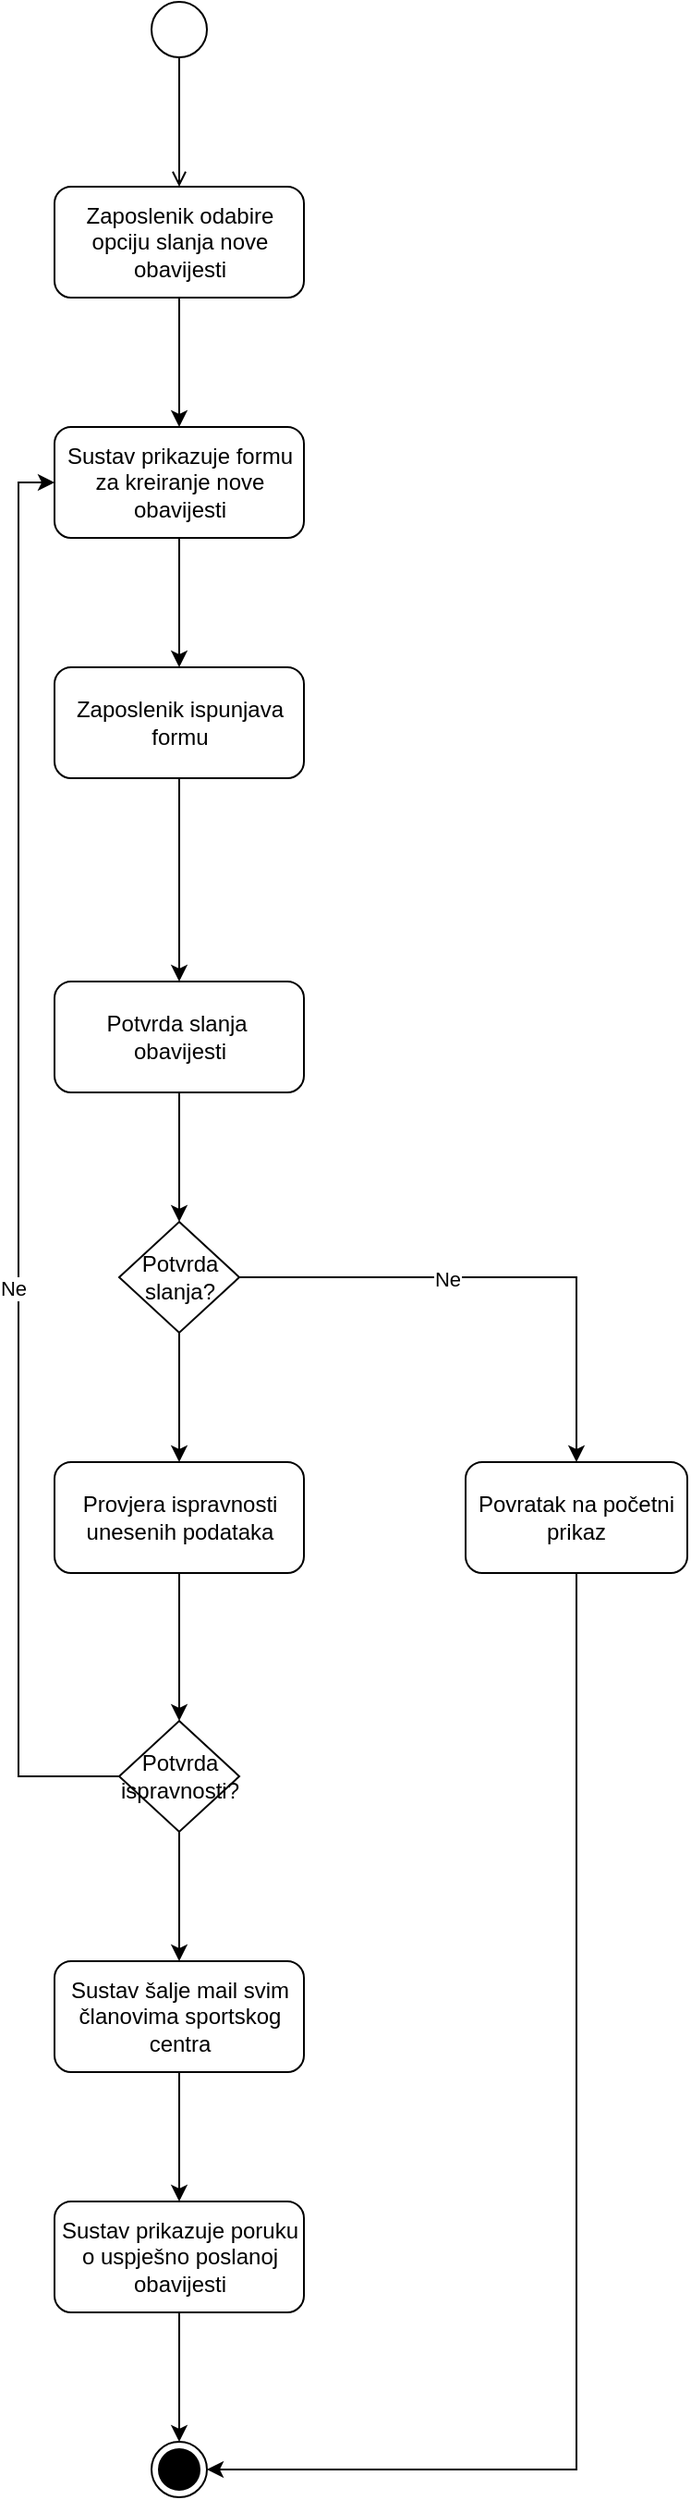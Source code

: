 <mxfile version="24.1.0" type="device">
  <diagram name="Page-1" id="pm0_Eibjx5mI8Hq2QCKU">
    <mxGraphModel dx="1050" dy="621" grid="1" gridSize="10" guides="1" tooltips="1" connect="1" arrows="1" fold="1" page="1" pageScale="1" pageWidth="827" pageHeight="1169" math="0" shadow="0">
      <root>
        <mxCell id="0" />
        <mxCell id="1" parent="0" />
        <mxCell id="StPibea5MGiNyrbgEvGl-1" value="" style="ellipse;html=1;" vertex="1" parent="1">
          <mxGeometry x="380" y="70" width="30" height="30" as="geometry" />
        </mxCell>
        <mxCell id="StPibea5MGiNyrbgEvGl-2" value="" style="endArrow=open;html=1;rounded=0;align=center;verticalAlign=top;endFill=0;labelBackgroundColor=none;endSize=6;entryX=0.5;entryY=0;entryDx=0;entryDy=0;" edge="1" parent="1" source="StPibea5MGiNyrbgEvGl-1" target="StPibea5MGiNyrbgEvGl-4">
          <mxGeometry relative="1" as="geometry">
            <mxPoint x="395" y="160" as="targetPoint" />
          </mxGeometry>
        </mxCell>
        <mxCell id="StPibea5MGiNyrbgEvGl-3" style="edgeStyle=orthogonalEdgeStyle;rounded=0;orthogonalLoop=1;jettySize=auto;html=1;exitX=0.5;exitY=1;exitDx=0;exitDy=0;entryX=0.5;entryY=0;entryDx=0;entryDy=0;" edge="1" parent="1" source="StPibea5MGiNyrbgEvGl-4" target="StPibea5MGiNyrbgEvGl-6">
          <mxGeometry relative="1" as="geometry">
            <mxPoint x="395" y="300" as="targetPoint" />
          </mxGeometry>
        </mxCell>
        <mxCell id="StPibea5MGiNyrbgEvGl-4" value="Zaposlenik odabire opciju slanja nove obavijesti" style="rounded=1;whiteSpace=wrap;html=1;" vertex="1" parent="1">
          <mxGeometry x="327.5" y="170" width="135" height="60" as="geometry" />
        </mxCell>
        <mxCell id="StPibea5MGiNyrbgEvGl-5" style="edgeStyle=orthogonalEdgeStyle;rounded=0;orthogonalLoop=1;jettySize=auto;html=1;exitX=0.5;exitY=1;exitDx=0;exitDy=0;entryX=0.5;entryY=0;entryDx=0;entryDy=0;" edge="1" parent="1" source="StPibea5MGiNyrbgEvGl-6" target="StPibea5MGiNyrbgEvGl-7">
          <mxGeometry relative="1" as="geometry" />
        </mxCell>
        <mxCell id="StPibea5MGiNyrbgEvGl-6" value="Sustav prikazuje formu za kreiranje nove obavijesti" style="rounded=1;whiteSpace=wrap;html=1;" vertex="1" parent="1">
          <mxGeometry x="327.5" y="300" width="135" height="60" as="geometry" />
        </mxCell>
        <mxCell id="StPibea5MGiNyrbgEvGl-7" value="Zaposlenik ispunjava formu" style="rounded=1;whiteSpace=wrap;html=1;" vertex="1" parent="1">
          <mxGeometry x="327.5" y="430" width="135" height="60" as="geometry" />
        </mxCell>
        <mxCell id="StPibea5MGiNyrbgEvGl-8" style="edgeStyle=orthogonalEdgeStyle;rounded=0;orthogonalLoop=1;jettySize=auto;html=1;exitX=0.5;exitY=1;exitDx=0;exitDy=0;entryX=0.5;entryY=0;entryDx=0;entryDy=0;" edge="1" parent="1" source="StPibea5MGiNyrbgEvGl-7" target="StPibea5MGiNyrbgEvGl-10">
          <mxGeometry relative="1" as="geometry">
            <mxPoint x="395" y="620" as="sourcePoint" />
          </mxGeometry>
        </mxCell>
        <mxCell id="StPibea5MGiNyrbgEvGl-9" style="edgeStyle=orthogonalEdgeStyle;rounded=0;orthogonalLoop=1;jettySize=auto;html=1;exitX=0.5;exitY=1;exitDx=0;exitDy=0;entryX=0.5;entryY=0;entryDx=0;entryDy=0;" edge="1" parent="1" source="StPibea5MGiNyrbgEvGl-10" target="StPibea5MGiNyrbgEvGl-14">
          <mxGeometry relative="1" as="geometry" />
        </mxCell>
        <mxCell id="StPibea5MGiNyrbgEvGl-10" value="Potvrda slanja&amp;nbsp;&lt;div&gt;obavijesti&lt;/div&gt;" style="rounded=1;whiteSpace=wrap;html=1;" vertex="1" parent="1">
          <mxGeometry x="327.5" y="600" width="135" height="60" as="geometry" />
        </mxCell>
        <mxCell id="StPibea5MGiNyrbgEvGl-11" style="edgeStyle=orthogonalEdgeStyle;rounded=0;orthogonalLoop=1;jettySize=auto;html=1;exitX=1;exitY=0.5;exitDx=0;exitDy=0;entryX=0.5;entryY=0;entryDx=0;entryDy=0;" edge="1" parent="1" source="StPibea5MGiNyrbgEvGl-14" target="StPibea5MGiNyrbgEvGl-27">
          <mxGeometry relative="1" as="geometry">
            <mxPoint x="610" y="860" as="targetPoint" />
          </mxGeometry>
        </mxCell>
        <mxCell id="StPibea5MGiNyrbgEvGl-12" value="Ne" style="edgeLabel;html=1;align=center;verticalAlign=middle;resizable=0;points=[];" vertex="1" connectable="0" parent="StPibea5MGiNyrbgEvGl-11">
          <mxGeometry x="-0.205" y="-1" relative="1" as="geometry">
            <mxPoint as="offset" />
          </mxGeometry>
        </mxCell>
        <mxCell id="StPibea5MGiNyrbgEvGl-13" style="edgeStyle=orthogonalEdgeStyle;rounded=0;orthogonalLoop=1;jettySize=auto;html=1;exitX=0.5;exitY=1;exitDx=0;exitDy=0;" edge="1" parent="1" source="StPibea5MGiNyrbgEvGl-14" target="StPibea5MGiNyrbgEvGl-18">
          <mxGeometry relative="1" as="geometry" />
        </mxCell>
        <mxCell id="StPibea5MGiNyrbgEvGl-14" value="Potvrda slanja?" style="rhombus;whiteSpace=wrap;html=1;" vertex="1" parent="1">
          <mxGeometry x="362.5" y="730" width="65" height="60" as="geometry" />
        </mxCell>
        <mxCell id="StPibea5MGiNyrbgEvGl-15" style="edgeStyle=orthogonalEdgeStyle;rounded=0;orthogonalLoop=1;jettySize=auto;html=1;exitX=0.5;exitY=1;exitDx=0;exitDy=0;exitPerimeter=0;" edge="1" parent="1" source="StPibea5MGiNyrbgEvGl-27" target="StPibea5MGiNyrbgEvGl-16">
          <mxGeometry relative="1" as="geometry">
            <Array as="points">
              <mxPoint x="610" y="1405" />
            </Array>
            <mxPoint x="610" y="920" as="sourcePoint" />
          </mxGeometry>
        </mxCell>
        <mxCell id="StPibea5MGiNyrbgEvGl-16" value="" style="ellipse;html=1;shape=endState;fillColor=strokeColor;" vertex="1" parent="1">
          <mxGeometry x="380" y="1390" width="30" height="30" as="geometry" />
        </mxCell>
        <mxCell id="StPibea5MGiNyrbgEvGl-17" style="edgeStyle=orthogonalEdgeStyle;rounded=0;orthogonalLoop=1;jettySize=auto;html=1;exitX=0.5;exitY=1;exitDx=0;exitDy=0;" edge="1" parent="1" source="StPibea5MGiNyrbgEvGl-18" target="StPibea5MGiNyrbgEvGl-22">
          <mxGeometry relative="1" as="geometry" />
        </mxCell>
        <mxCell id="StPibea5MGiNyrbgEvGl-18" value="Provjera ispravnosti unesenih podataka" style="rounded=1;whiteSpace=wrap;html=1;" vertex="1" parent="1">
          <mxGeometry x="327.5" y="860" width="135" height="60" as="geometry" />
        </mxCell>
        <mxCell id="StPibea5MGiNyrbgEvGl-19" style="edgeStyle=orthogonalEdgeStyle;rounded=0;orthogonalLoop=1;jettySize=auto;html=1;exitX=0;exitY=0.5;exitDx=0;exitDy=0;entryX=0;entryY=0.5;entryDx=0;entryDy=0;" edge="1" parent="1" source="StPibea5MGiNyrbgEvGl-22" target="StPibea5MGiNyrbgEvGl-6">
          <mxGeometry relative="1" as="geometry">
            <Array as="points">
              <mxPoint x="308" y="1030" />
              <mxPoint x="308" y="330" />
            </Array>
          </mxGeometry>
        </mxCell>
        <mxCell id="StPibea5MGiNyrbgEvGl-20" value="Ne" style="edgeLabel;html=1;align=center;verticalAlign=middle;resizable=0;points=[];" vertex="1" connectable="0" parent="StPibea5MGiNyrbgEvGl-19">
          <mxGeometry x="-0.177" y="3" relative="1" as="geometry">
            <mxPoint as="offset" />
          </mxGeometry>
        </mxCell>
        <mxCell id="StPibea5MGiNyrbgEvGl-21" style="edgeStyle=orthogonalEdgeStyle;rounded=0;orthogonalLoop=1;jettySize=auto;html=1;exitX=0.5;exitY=1;exitDx=0;exitDy=0;entryX=0.5;entryY=0;entryDx=0;entryDy=0;" edge="1" parent="1" source="StPibea5MGiNyrbgEvGl-22" target="StPibea5MGiNyrbgEvGl-24">
          <mxGeometry relative="1" as="geometry" />
        </mxCell>
        <mxCell id="StPibea5MGiNyrbgEvGl-22" value="Potvrda ispravnosti?" style="rhombus;whiteSpace=wrap;html=1;" vertex="1" parent="1">
          <mxGeometry x="362.5" y="1000" width="65" height="60" as="geometry" />
        </mxCell>
        <mxCell id="StPibea5MGiNyrbgEvGl-23" style="edgeStyle=orthogonalEdgeStyle;rounded=0;orthogonalLoop=1;jettySize=auto;html=1;exitX=0.5;exitY=1;exitDx=0;exitDy=0;entryX=0.5;entryY=0;entryDx=0;entryDy=0;" edge="1" parent="1" source="StPibea5MGiNyrbgEvGl-24" target="StPibea5MGiNyrbgEvGl-26">
          <mxGeometry relative="1" as="geometry" />
        </mxCell>
        <mxCell id="StPibea5MGiNyrbgEvGl-24" value="Sustav šalje mail svim članovima sportskog centra" style="rounded=1;whiteSpace=wrap;html=1;" vertex="1" parent="1">
          <mxGeometry x="327.5" y="1130" width="135" height="60" as="geometry" />
        </mxCell>
        <mxCell id="StPibea5MGiNyrbgEvGl-25" style="edgeStyle=orthogonalEdgeStyle;rounded=0;orthogonalLoop=1;jettySize=auto;html=1;exitX=0.5;exitY=1;exitDx=0;exitDy=0;entryX=0.5;entryY=0;entryDx=0;entryDy=0;" edge="1" parent="1" source="StPibea5MGiNyrbgEvGl-26" target="StPibea5MGiNyrbgEvGl-16">
          <mxGeometry relative="1" as="geometry" />
        </mxCell>
        <mxCell id="StPibea5MGiNyrbgEvGl-26" value="Sustav prikazuje poruku o uspješno poslanoj obavijesti" style="rounded=1;whiteSpace=wrap;html=1;" vertex="1" parent="1">
          <mxGeometry x="327.5" y="1260" width="135" height="60" as="geometry" />
        </mxCell>
        <mxCell id="StPibea5MGiNyrbgEvGl-27" value="Povratak na početni prikaz" style="rounded=1;whiteSpace=wrap;html=1;" vertex="1" parent="1">
          <mxGeometry x="550" y="860" width="120" height="60" as="geometry" />
        </mxCell>
      </root>
    </mxGraphModel>
  </diagram>
</mxfile>
